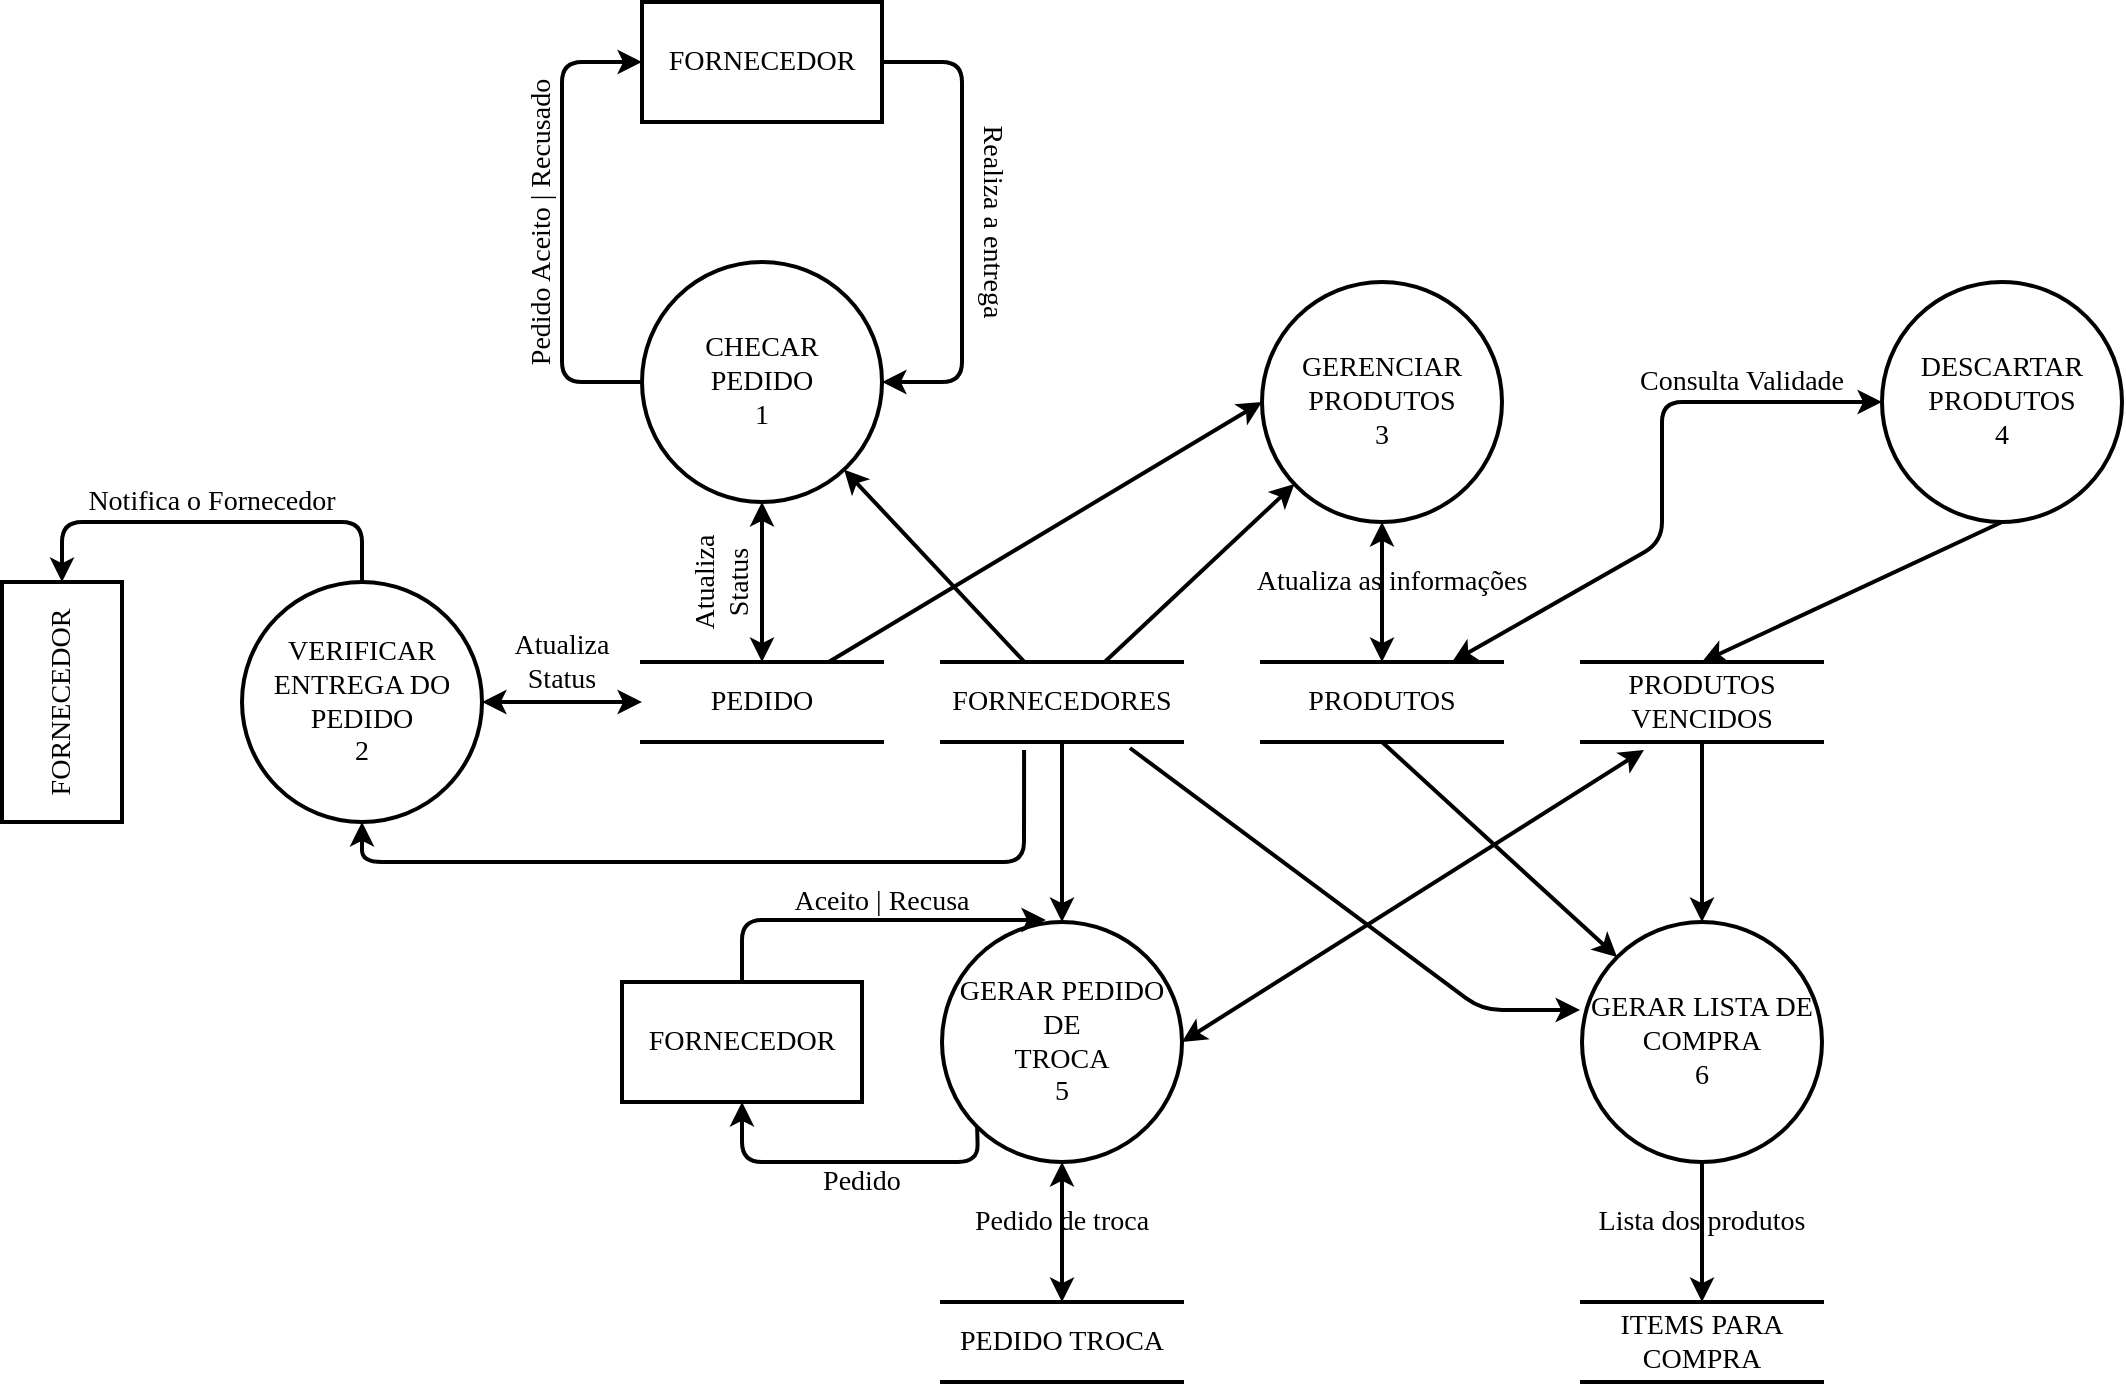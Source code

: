 <mxfile version="12.9.7" type="google"><diagram id="1MgJokWpNvO3p9aHnXV8" name="Page-1"><mxGraphModel dx="1718" dy="482" grid="1" gridSize="10" guides="1" tooltips="1" connect="1" arrows="1" fold="1" page="1" pageScale="1" pageWidth="850" pageHeight="1100" math="0" shadow="0"><root><mxCell id="0"/><mxCell id="1" parent="0"/><mxCell id="xqjm_XwBn9D2S3DXDYpF-1" value="FORNECEDOR" style="rounded=0;whiteSpace=wrap;html=1;strokeWidth=2;fontFamily=Tahoma;fontSize=14;" parent="1" vertex="1"><mxGeometry x="140" y="30" width="120" height="60" as="geometry"/></mxCell><mxCell id="xqjm_XwBn9D2S3DXDYpF-2" value="CHECAR&lt;br style=&quot;font-size: 14px;&quot;&gt;PEDIDO&lt;br style=&quot;font-size: 14px;&quot;&gt;1" style="ellipse;whiteSpace=wrap;html=1;aspect=fixed;strokeWidth=2;fontFamily=Tahoma;fontSize=14;" parent="1" vertex="1"><mxGeometry x="140" y="160" width="120" height="120" as="geometry"/></mxCell><mxCell id="xqjm_XwBn9D2S3DXDYpF-3" value="" style="endArrow=classic;html=1;exitX=1;exitY=0.5;exitDx=0;exitDy=0;entryX=1;entryY=0.5;entryDx=0;entryDy=0;strokeWidth=2;fontFamily=Tahoma;fontSize=14;" parent="1" source="xqjm_XwBn9D2S3DXDYpF-1" target="xqjm_XwBn9D2S3DXDYpF-2" edge="1"><mxGeometry width="50" height="50" relative="1" as="geometry"><mxPoint x="310" y="140" as="sourcePoint"/><mxPoint x="360" y="90" as="targetPoint"/><Array as="points"><mxPoint x="300" y="60"/><mxPoint x="300" y="220"/></Array></mxGeometry></mxCell><mxCell id="xqjm_XwBn9D2S3DXDYpF-4" value="Realiza a entrega" style="text;html=1;strokeColor=none;fillColor=none;align=center;verticalAlign=middle;whiteSpace=wrap;rounded=0;rotation=90;strokeWidth=2;fontFamily=Tahoma;fontSize=14;" parent="1" vertex="1"><mxGeometry x="260" y="130" width="110" height="20" as="geometry"/></mxCell><mxCell id="xqjm_XwBn9D2S3DXDYpF-5" value="PEDIDO" style="shape=partialRectangle;whiteSpace=wrap;html=1;left=0;right=0;fillColor=none;strokeWidth=2;fontFamily=Tahoma;fontSize=14;" parent="1" vertex="1"><mxGeometry x="140" y="360" width="120" height="40" as="geometry"/></mxCell><mxCell id="xqjm_XwBn9D2S3DXDYpF-7" value="FORNECEDORES" style="shape=partialRectangle;whiteSpace=wrap;html=1;left=0;right=0;fillColor=none;strokeWidth=2;fontFamily=Tahoma;fontSize=14;" parent="1" vertex="1"><mxGeometry x="290" y="360" width="120" height="40" as="geometry"/></mxCell><mxCell id="xqjm_XwBn9D2S3DXDYpF-8" value="" style="endArrow=classic;html=1;strokeWidth=2;fontFamily=Tahoma;fontSize=14;" parent="1" source="xqjm_XwBn9D2S3DXDYpF-7" target="xqjm_XwBn9D2S3DXDYpF-2" edge="1"><mxGeometry width="50" height="50" relative="1" as="geometry"><mxPoint x="330" y="340" as="sourcePoint"/><mxPoint x="380" y="290" as="targetPoint"/></mxGeometry></mxCell><mxCell id="xqjm_XwBn9D2S3DXDYpF-9" value="" style="endArrow=classic;startArrow=classic;html=1;entryX=0.5;entryY=1;entryDx=0;entryDy=0;exitX=0.5;exitY=0;exitDx=0;exitDy=0;strokeWidth=2;fontFamily=Tahoma;fontSize=14;" parent="1" source="xqjm_XwBn9D2S3DXDYpF-5" target="xqjm_XwBn9D2S3DXDYpF-2" edge="1"><mxGeometry width="50" height="50" relative="1" as="geometry"><mxPoint x="180" y="350" as="sourcePoint"/><mxPoint x="230" y="300" as="targetPoint"/></mxGeometry></mxCell><mxCell id="xqjm_XwBn9D2S3DXDYpF-11" value="" style="endArrow=classic;html=1;entryX=0;entryY=0.5;entryDx=0;entryDy=0;exitX=0;exitY=0.5;exitDx=0;exitDy=0;strokeWidth=2;fontFamily=Tahoma;fontSize=14;" parent="1" source="xqjm_XwBn9D2S3DXDYpF-2" target="xqjm_XwBn9D2S3DXDYpF-1" edge="1"><mxGeometry width="50" height="50" relative="1" as="geometry"><mxPoint x="80" y="160" as="sourcePoint"/><mxPoint x="130" y="110" as="targetPoint"/><Array as="points"><mxPoint x="100" y="220"/><mxPoint x="100" y="60"/></Array></mxGeometry></mxCell><mxCell id="xqjm_XwBn9D2S3DXDYpF-12" value="Pedido Aceito | Recusado" style="text;html=1;strokeColor=none;fillColor=none;align=center;verticalAlign=middle;whiteSpace=wrap;rounded=0;rotation=-90;strokeWidth=2;fontFamily=Tahoma;fontSize=14;" parent="1" vertex="1"><mxGeometry y="130" width="180" height="20" as="geometry"/></mxCell><mxCell id="xqjm_XwBn9D2S3DXDYpF-13" value="PRODUTOS" style="shape=partialRectangle;whiteSpace=wrap;html=1;left=0;right=0;fillColor=none;strokeWidth=2;fontFamily=Tahoma;fontSize=14;" parent="1" vertex="1"><mxGeometry x="450" y="360" width="120" height="40" as="geometry"/></mxCell><mxCell id="xqjm_XwBn9D2S3DXDYpF-14" value="GERENCIAR&lt;br style=&quot;font-size: 14px;&quot;&gt;PRODUTOS&lt;br style=&quot;font-size: 14px;&quot;&gt;3" style="ellipse;whiteSpace=wrap;html=1;aspect=fixed;strokeWidth=2;fontFamily=Tahoma;fontSize=14;" parent="1" vertex="1"><mxGeometry x="450" y="170" width="120" height="120" as="geometry"/></mxCell><mxCell id="xqjm_XwBn9D2S3DXDYpF-15" value="" style="endArrow=classic;startArrow=classic;html=1;entryX=0.5;entryY=1;entryDx=0;entryDy=0;exitX=0.5;exitY=0;exitDx=0;exitDy=0;strokeWidth=2;fontFamily=Tahoma;fontSize=14;" parent="1" source="xqjm_XwBn9D2S3DXDYpF-13" target="xqjm_XwBn9D2S3DXDYpF-14" edge="1"><mxGeometry width="50" height="50" relative="1" as="geometry"><mxPoint x="500" y="350" as="sourcePoint"/><mxPoint x="550" y="300" as="targetPoint"/></mxGeometry></mxCell><mxCell id="xqjm_XwBn9D2S3DXDYpF-16" value="Atualiza as informações" style="text;html=1;strokeColor=none;fillColor=none;align=center;verticalAlign=middle;whiteSpace=wrap;rounded=0;strokeWidth=2;fontFamily=Tahoma;fontSize=14;" parent="1" vertex="1"><mxGeometry x="440" y="310" width="150" height="20" as="geometry"/></mxCell><mxCell id="xqjm_XwBn9D2S3DXDYpF-17" value="" style="endArrow=classic;html=1;strokeWidth=2;fontFamily=Tahoma;fontSize=14;" parent="1" source="xqjm_XwBn9D2S3DXDYpF-7" target="xqjm_XwBn9D2S3DXDYpF-14" edge="1"><mxGeometry width="50" height="50" relative="1" as="geometry"><mxPoint x="360" y="340" as="sourcePoint"/><mxPoint x="410" y="290" as="targetPoint"/></mxGeometry></mxCell><mxCell id="xqjm_XwBn9D2S3DXDYpF-18" value="DESCARTAR&lt;br style=&quot;font-size: 14px;&quot;&gt;PRODUTOS&lt;br style=&quot;font-size: 14px;&quot;&gt;4" style="ellipse;whiteSpace=wrap;html=1;aspect=fixed;strokeWidth=2;fontFamily=Tahoma;fontSize=14;" parent="1" vertex="1"><mxGeometry x="760" y="170" width="120" height="120" as="geometry"/></mxCell><mxCell id="xqjm_XwBn9D2S3DXDYpF-19" value="PRODUTOS&lt;br style=&quot;font-size: 14px;&quot;&gt;VENCIDOS" style="shape=partialRectangle;whiteSpace=wrap;html=1;left=0;right=0;fillColor=none;strokeWidth=2;fontFamily=Tahoma;fontSize=14;" parent="1" vertex="1"><mxGeometry x="610" y="360" width="120" height="40" as="geometry"/></mxCell><mxCell id="xqjm_XwBn9D2S3DXDYpF-21" value="Consulta Validade" style="text;html=1;strokeColor=none;fillColor=none;align=center;verticalAlign=middle;whiteSpace=wrap;rounded=0;rotation=0;strokeWidth=2;fontFamily=Tahoma;fontSize=14;" parent="1" vertex="1"><mxGeometry x="620" y="210" width="140" height="20" as="geometry"/></mxCell><mxCell id="xqjm_XwBn9D2S3DXDYpF-24" value="" style="endArrow=classic;startArrow=classic;html=1;entryX=0;entryY=0.5;entryDx=0;entryDy=0;strokeWidth=2;fontFamily=Tahoma;fontSize=14;" parent="1" source="xqjm_XwBn9D2S3DXDYpF-13" target="xqjm_XwBn9D2S3DXDYpF-18" edge="1"><mxGeometry width="50" height="50" relative="1" as="geometry"><mxPoint x="610" y="310" as="sourcePoint"/><mxPoint x="660" y="260" as="targetPoint"/><Array as="points"><mxPoint x="650" y="300"/><mxPoint x="650" y="230"/></Array></mxGeometry></mxCell><mxCell id="xqjm_XwBn9D2S3DXDYpF-27" value="" style="endArrow=classic;html=1;exitX=0.5;exitY=1;exitDx=0;exitDy=0;entryX=0.5;entryY=0;entryDx=0;entryDy=0;strokeWidth=2;fontFamily=Tahoma;fontSize=14;" parent="1" source="xqjm_XwBn9D2S3DXDYpF-18" target="xqjm_XwBn9D2S3DXDYpF-19" edge="1"><mxGeometry width="50" height="50" relative="1" as="geometry"><mxPoint x="860" y="390" as="sourcePoint"/><mxPoint x="910" y="340" as="targetPoint"/></mxGeometry></mxCell><mxCell id="xqjm_XwBn9D2S3DXDYpF-28" value="GERAR PEDIDO&lt;br style=&quot;font-size: 14px;&quot;&gt;DE&lt;br style=&quot;font-size: 14px;&quot;&gt;TROCA&lt;br style=&quot;font-size: 14px;&quot;&gt;5" style="ellipse;whiteSpace=wrap;html=1;aspect=fixed;strokeWidth=2;fontFamily=Tahoma;fontSize=14;" parent="1" vertex="1"><mxGeometry x="290" y="490" width="120" height="120" as="geometry"/></mxCell><mxCell id="xqjm_XwBn9D2S3DXDYpF-39" value="GERAR LISTA DE COMPRA&lt;br&gt;6" style="ellipse;whiteSpace=wrap;html=1;aspect=fixed;strokeWidth=2;fontFamily=Tahoma;fontSize=14;" parent="1" vertex="1"><mxGeometry x="610" y="490" width="120" height="120" as="geometry"/></mxCell><mxCell id="xqjm_XwBn9D2S3DXDYpF-40" value="" style="endArrow=classic;html=1;exitX=0.5;exitY=1;exitDx=0;exitDy=0;strokeWidth=2;fontFamily=Tahoma;fontSize=14;" parent="1" source="xqjm_XwBn9D2S3DXDYpF-7" target="xqjm_XwBn9D2S3DXDYpF-28" edge="1"><mxGeometry width="50" height="50" relative="1" as="geometry"><mxPoint x="200" y="520" as="sourcePoint"/><mxPoint x="250" y="470" as="targetPoint"/></mxGeometry></mxCell><mxCell id="xqjm_XwBn9D2S3DXDYpF-41" value="" style="endArrow=classic;startArrow=classic;html=1;entryX=0.258;entryY=1.1;entryDx=0;entryDy=0;entryPerimeter=0;exitX=1;exitY=0.5;exitDx=0;exitDy=0;strokeWidth=2;fontFamily=Tahoma;fontSize=14;" parent="1" source="xqjm_XwBn9D2S3DXDYpF-28" target="xqjm_XwBn9D2S3DXDYpF-19" edge="1"><mxGeometry width="50" height="50" relative="1" as="geometry"><mxPoint x="500" y="510" as="sourcePoint"/><mxPoint x="550" y="460" as="targetPoint"/></mxGeometry></mxCell><mxCell id="xqjm_XwBn9D2S3DXDYpF-42" value="PEDIDO TROCA" style="shape=partialRectangle;whiteSpace=wrap;html=1;left=0;right=0;fillColor=none;strokeWidth=2;fontFamily=Tahoma;fontSize=14;" parent="1" vertex="1"><mxGeometry x="290" y="680" width="120" height="40" as="geometry"/></mxCell><mxCell id="xqjm_XwBn9D2S3DXDYpF-44" value="Pedido de troca" style="text;html=1;strokeColor=none;fillColor=none;align=center;verticalAlign=middle;whiteSpace=wrap;rounded=0;strokeWidth=2;fontFamily=Tahoma;fontSize=14;" parent="1" vertex="1"><mxGeometry x="300" y="630" width="100" height="20" as="geometry"/></mxCell><mxCell id="xqjm_XwBn9D2S3DXDYpF-46" value="" style="endArrow=classic;html=1;exitX=0.783;exitY=1.075;exitDx=0;exitDy=0;exitPerimeter=0;entryX=-0.008;entryY=0.367;entryDx=0;entryDy=0;entryPerimeter=0;strokeWidth=2;fontFamily=Tahoma;fontSize=14;" parent="1" source="xqjm_XwBn9D2S3DXDYpF-7" target="xqjm_XwBn9D2S3DXDYpF-39" edge="1"><mxGeometry width="50" height="50" relative="1" as="geometry"><mxPoint x="450" y="470" as="sourcePoint"/><mxPoint x="500" y="420" as="targetPoint"/><Array as="points"><mxPoint x="560" y="534"/></Array></mxGeometry></mxCell><mxCell id="xqjm_XwBn9D2S3DXDYpF-47" value="" style="endArrow=classic;html=1;exitX=0.5;exitY=1;exitDx=0;exitDy=0;entryX=0;entryY=0;entryDx=0;entryDy=0;strokeWidth=2;fontFamily=Tahoma;fontSize=14;" parent="1" source="xqjm_XwBn9D2S3DXDYpF-13" target="xqjm_XwBn9D2S3DXDYpF-39" edge="1"><mxGeometry width="50" height="50" relative="1" as="geometry"><mxPoint x="660" y="480" as="sourcePoint"/><mxPoint x="710" y="430" as="targetPoint"/><Array as="points"/></mxGeometry></mxCell><mxCell id="xqjm_XwBn9D2S3DXDYpF-48" value="" style="endArrow=classic;html=1;exitX=0.5;exitY=1;exitDx=0;exitDy=0;entryX=0.5;entryY=0;entryDx=0;entryDy=0;strokeWidth=2;fontFamily=Tahoma;fontSize=14;" parent="1" source="xqjm_XwBn9D2S3DXDYpF-19" target="xqjm_XwBn9D2S3DXDYpF-39" edge="1"><mxGeometry width="50" height="50" relative="1" as="geometry"><mxPoint x="700" y="490" as="sourcePoint"/><mxPoint x="750" y="440" as="targetPoint"/></mxGeometry></mxCell><mxCell id="xqjm_XwBn9D2S3DXDYpF-50" value="ITEMS PARA COMPRA" style="shape=partialRectangle;whiteSpace=wrap;html=1;left=0;right=0;fillColor=none;strokeWidth=2;fontFamily=Tahoma;fontSize=14;" parent="1" vertex="1"><mxGeometry x="610" y="680" width="120" height="40" as="geometry"/></mxCell><mxCell id="xqjm_XwBn9D2S3DXDYpF-51" value="" style="endArrow=classic;html=1;exitX=0.5;exitY=1;exitDx=0;exitDy=0;entryX=0.5;entryY=0;entryDx=0;entryDy=0;strokeWidth=2;fontFamily=Tahoma;fontSize=14;" parent="1" source="xqjm_XwBn9D2S3DXDYpF-39" target="xqjm_XwBn9D2S3DXDYpF-50" edge="1"><mxGeometry width="50" height="50" relative="1" as="geometry"><mxPoint x="690" y="680" as="sourcePoint"/><mxPoint x="740" y="630" as="targetPoint"/></mxGeometry></mxCell><mxCell id="xqjm_XwBn9D2S3DXDYpF-53" value="Lista dos produtos" style="text;html=1;strokeColor=none;fillColor=none;align=center;verticalAlign=middle;whiteSpace=wrap;rounded=0;strokeWidth=2;fontFamily=Tahoma;fontSize=14;" parent="1" vertex="1"><mxGeometry x="590" y="630" width="160" height="20" as="geometry"/></mxCell><mxCell id="xqjm_XwBn9D2S3DXDYpF-56" value="VERIFICAR ENTREGA DO PEDIDO&lt;br&gt;2" style="ellipse;whiteSpace=wrap;html=1;aspect=fixed;strokeWidth=2;fontFamily=Tahoma;fontSize=14;" parent="1" vertex="1"><mxGeometry x="-60" y="320" width="120" height="120" as="geometry"/></mxCell><mxCell id="xqjm_XwBn9D2S3DXDYpF-57" value="" style="endArrow=classic;startArrow=classic;html=1;strokeWidth=2;fontFamily=Tahoma;fontSize=14;exitX=1;exitY=0.5;exitDx=0;exitDy=0;" parent="1" source="xqjm_XwBn9D2S3DXDYpF-56" target="xqjm_XwBn9D2S3DXDYpF-5" edge="1"><mxGeometry width="50" height="50" relative="1" as="geometry"><mxPoint x="100" y="400" as="sourcePoint"/><mxPoint x="150" y="350" as="targetPoint"/></mxGeometry></mxCell><mxCell id="xqjm_XwBn9D2S3DXDYpF-58" value="" style="endArrow=classic;html=1;strokeWidth=2;fontFamily=Tahoma;fontSize=14;exitX=0.342;exitY=1.1;exitDx=0;exitDy=0;exitPerimeter=0;entryX=0.5;entryY=1;entryDx=0;entryDy=0;" parent="1" source="xqjm_XwBn9D2S3DXDYpF-7" target="xqjm_XwBn9D2S3DXDYpF-56" edge="1"><mxGeometry width="50" height="50" relative="1" as="geometry"><mxPoint x="30" y="530" as="sourcePoint"/><mxPoint x="80" y="480" as="targetPoint"/><Array as="points"><mxPoint x="331" y="460"/><mxPoint y="460"/></Array></mxGeometry></mxCell><mxCell id="xqjm_XwBn9D2S3DXDYpF-59" value="FORNECEDOR" style="rounded=0;whiteSpace=wrap;html=1;strokeWidth=2;fontFamily=Tahoma;fontSize=14;rotation=-90;" parent="1" vertex="1"><mxGeometry x="-210" y="350" width="120" height="60" as="geometry"/></mxCell><mxCell id="xqjm_XwBn9D2S3DXDYpF-60" value="" style="endArrow=classic;html=1;strokeWidth=2;fontFamily=Tahoma;fontSize=14;exitX=0.5;exitY=0;exitDx=0;exitDy=0;entryX=1;entryY=0.5;entryDx=0;entryDy=0;" parent="1" source="xqjm_XwBn9D2S3DXDYpF-56" target="xqjm_XwBn9D2S3DXDYpF-59" edge="1"><mxGeometry width="50" height="50" relative="1" as="geometry"><mxPoint x="-40" y="270" as="sourcePoint"/><mxPoint x="10" y="220" as="targetPoint"/><Array as="points"><mxPoint y="290"/><mxPoint x="-150" y="290"/></Array></mxGeometry></mxCell><mxCell id="xqjm_XwBn9D2S3DXDYpF-61" value="Notifica o Fornecedor" style="text;html=1;strokeColor=none;fillColor=none;align=center;verticalAlign=middle;whiteSpace=wrap;rounded=0;fontFamily=Tahoma;fontSize=14;" parent="1" vertex="1"><mxGeometry x="-160" y="270" width="170" height="20" as="geometry"/></mxCell><mxCell id="xqjm_XwBn9D2S3DXDYpF-62" value="Atualiza Status" style="text;html=1;strokeColor=none;fillColor=none;align=center;verticalAlign=middle;whiteSpace=wrap;rounded=0;fontFamily=Tahoma;fontSize=14;" parent="1" vertex="1"><mxGeometry x="80" y="350" width="40" height="20" as="geometry"/></mxCell><mxCell id="xqjm_XwBn9D2S3DXDYpF-63" value="Atualiza Status" style="text;html=1;strokeColor=none;fillColor=none;align=center;verticalAlign=middle;whiteSpace=wrap;rounded=0;fontFamily=Tahoma;fontSize=14;rotation=-90;" parent="1" vertex="1"><mxGeometry x="160" y="310" width="40" height="20" as="geometry"/></mxCell><mxCell id="kybqPtCk16IbW26k35q7-1" value="" style="endArrow=classic;html=1;entryX=0;entryY=0.5;entryDx=0;entryDy=0;strokeWidth=2;" parent="1" source="xqjm_XwBn9D2S3DXDYpF-5" target="xqjm_XwBn9D2S3DXDYpF-14" edge="1"><mxGeometry width="50" height="50" relative="1" as="geometry"><mxPoint x="240" y="350" as="sourcePoint"/><mxPoint x="290" y="300" as="targetPoint"/></mxGeometry></mxCell><mxCell id="HA5wimAMwpqX0UwWQZtG-1" value="FORNECEDOR" style="rounded=0;whiteSpace=wrap;html=1;strokeWidth=2;fontFamily=Tahoma;fontSize=14;rotation=0;" parent="1" vertex="1"><mxGeometry x="130" y="520" width="120" height="60" as="geometry"/></mxCell><mxCell id="HA5wimAMwpqX0UwWQZtG-2" value="" style="endArrow=classic;html=1;exitX=0;exitY=1;exitDx=0;exitDy=0;entryX=0.5;entryY=1;entryDx=0;entryDy=0;strokeWidth=2;" parent="1" source="xqjm_XwBn9D2S3DXDYpF-28" target="HA5wimAMwpqX0UwWQZtG-1" edge="1"><mxGeometry width="50" height="50" relative="1" as="geometry"><mxPoint x="200" y="640" as="sourcePoint"/><mxPoint x="190" y="600" as="targetPoint"/><Array as="points"><mxPoint x="308" y="610"/><mxPoint x="190" y="610"/></Array></mxGeometry></mxCell><mxCell id="HA5wimAMwpqX0UwWQZtG-3" value="" style="endArrow=classic;html=1;exitX=0.5;exitY=0;exitDx=0;exitDy=0;entryX=0.433;entryY=-0.008;entryDx=0;entryDy=0;entryPerimeter=0;strokeWidth=2;" parent="1" source="HA5wimAMwpqX0UwWQZtG-1" target="xqjm_XwBn9D2S3DXDYpF-28" edge="1"><mxGeometry width="50" height="50" relative="1" as="geometry"><mxPoint x="210" y="510" as="sourcePoint"/><mxPoint x="260" y="460" as="targetPoint"/><Array as="points"><mxPoint x="190" y="489"/></Array></mxGeometry></mxCell><mxCell id="HA5wimAMwpqX0UwWQZtG-5" value="Pedido" style="text;html=1;strokeColor=none;fillColor=none;align=center;verticalAlign=middle;whiteSpace=wrap;rounded=0;strokeWidth=2;fontFamily=Tahoma;fontSize=14;" parent="1" vertex="1"><mxGeometry x="200" y="610" width="100" height="20" as="geometry"/></mxCell><mxCell id="HA5wimAMwpqX0UwWQZtG-7" value="Aceito | Recusa" style="text;html=1;strokeColor=none;fillColor=none;align=center;verticalAlign=middle;whiteSpace=wrap;rounded=0;strokeWidth=2;fontFamily=Tahoma;fontSize=14;" parent="1" vertex="1"><mxGeometry x="210" y="470" width="100" height="20" as="geometry"/></mxCell><mxCell id="HA5wimAMwpqX0UwWQZtG-9" value="" style="endArrow=classic;startArrow=classic;html=1;strokeWidth=2;exitX=0.5;exitY=1;exitDx=0;exitDy=0;" parent="1" source="xqjm_XwBn9D2S3DXDYpF-28" target="xqjm_XwBn9D2S3DXDYpF-42" edge="1"><mxGeometry width="50" height="50" relative="1" as="geometry"><mxPoint x="220" y="520" as="sourcePoint"/><mxPoint x="270" y="470" as="targetPoint"/></mxGeometry></mxCell></root></mxGraphModel></diagram></mxfile>